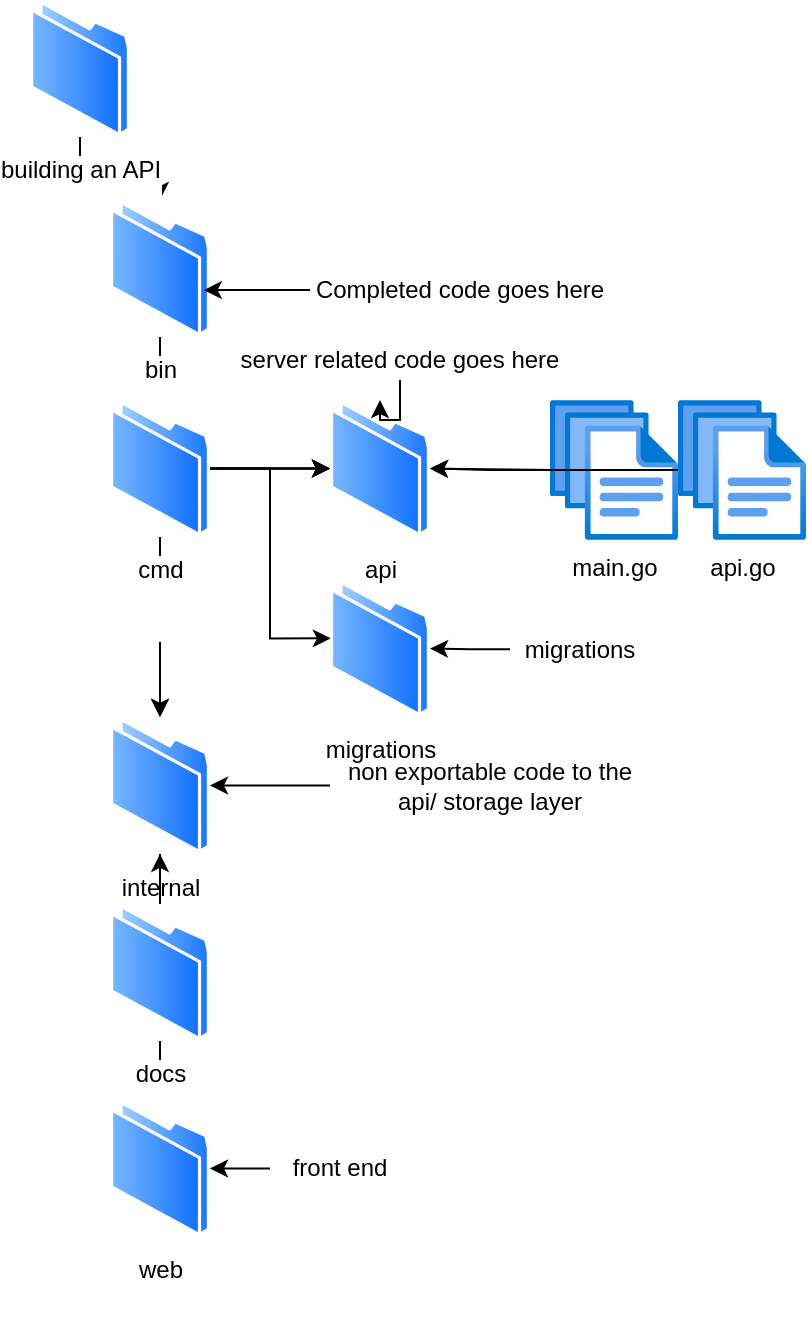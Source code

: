 <mxfile version="24.7.17" pages="2">
  <diagram name="Folder Structure" id="-q-XlPQ6PVLSPzIcJxgi">
    <mxGraphModel dx="1140" dy="703" grid="1" gridSize="10" guides="1" tooltips="1" connect="1" arrows="1" fold="1" page="1" pageScale="1" pageWidth="850" pageHeight="1100" math="0" shadow="0">
      <root>
        <mxCell id="0" />
        <mxCell id="1" parent="0" />
        <mxCell id="nEzbJWzvZHk9MdzEqcwi-3" value="" style="edgeStyle=orthogonalEdgeStyle;rounded=0;orthogonalLoop=1;jettySize=auto;html=1;" edge="1" parent="1" source="nEzbJWzvZHk9MdzEqcwi-1" target="nEzbJWzvZHk9MdzEqcwi-2">
          <mxGeometry relative="1" as="geometry" />
        </mxCell>
        <mxCell id="nEzbJWzvZHk9MdzEqcwi-1" value="building an API&lt;div&gt;&lt;br&gt;&lt;/div&gt;" style="image;aspect=fixed;perimeter=ellipsePerimeter;html=1;align=center;shadow=0;dashed=0;spacingTop=3;image=img/lib/active_directory/folder.svg;" vertex="1" parent="1">
          <mxGeometry x="60" y="30" width="50" height="68.49" as="geometry" />
        </mxCell>
        <mxCell id="nEzbJWzvZHk9MdzEqcwi-5" value="" style="edgeStyle=orthogonalEdgeStyle;rounded=0;orthogonalLoop=1;jettySize=auto;html=1;" edge="1" parent="1" source="nEzbJWzvZHk9MdzEqcwi-2" target="nEzbJWzvZHk9MdzEqcwi-4">
          <mxGeometry relative="1" as="geometry" />
        </mxCell>
        <mxCell id="nEzbJWzvZHk9MdzEqcwi-2" value="&lt;div&gt;bin&lt;/div&gt;&lt;div&gt;&lt;br&gt;&lt;/div&gt;" style="image;aspect=fixed;perimeter=ellipsePerimeter;html=1;align=center;shadow=0;dashed=0;spacingTop=3;image=img/lib/active_directory/folder.svg;" vertex="1" parent="1">
          <mxGeometry x="100" y="130" width="50" height="68.49" as="geometry" />
        </mxCell>
        <mxCell id="nEzbJWzvZHk9MdzEqcwi-7" value="" style="edgeStyle=orthogonalEdgeStyle;rounded=0;orthogonalLoop=1;jettySize=auto;html=1;" edge="1" parent="1" source="nEzbJWzvZHk9MdzEqcwi-4" target="nEzbJWzvZHk9MdzEqcwi-6">
          <mxGeometry relative="1" as="geometry" />
        </mxCell>
        <mxCell id="nEzbJWzvZHk9MdzEqcwi-12" value="" style="edgeStyle=orthogonalEdgeStyle;rounded=0;orthogonalLoop=1;jettySize=auto;html=1;" edge="1" parent="1" source="nEzbJWzvZHk9MdzEqcwi-4" target="nEzbJWzvZHk9MdzEqcwi-6">
          <mxGeometry relative="1" as="geometry" />
        </mxCell>
        <mxCell id="nEzbJWzvZHk9MdzEqcwi-26" value="" style="edgeStyle=orthogonalEdgeStyle;rounded=0;orthogonalLoop=1;jettySize=auto;html=1;" edge="1" parent="1" source="nEzbJWzvZHk9MdzEqcwi-4" target="nEzbJWzvZHk9MdzEqcwi-25">
          <mxGeometry relative="1" as="geometry" />
        </mxCell>
        <mxCell id="nEzbJWzvZHk9MdzEqcwi-27" value="" style="edgeStyle=orthogonalEdgeStyle;rounded=0;orthogonalLoop=1;jettySize=auto;html=1;" edge="1" parent="1" source="nEzbJWzvZHk9MdzEqcwi-4" target="nEzbJWzvZHk9MdzEqcwi-25">
          <mxGeometry relative="1" as="geometry" />
        </mxCell>
        <mxCell id="nEzbJWzvZHk9MdzEqcwi-32" value="" style="edgeStyle=orthogonalEdgeStyle;rounded=0;orthogonalLoop=1;jettySize=auto;html=1;" edge="1" parent="1" source="nEzbJWzvZHk9MdzEqcwi-4" target="nEzbJWzvZHk9MdzEqcwi-25">
          <mxGeometry relative="1" as="geometry" />
        </mxCell>
        <mxCell id="nEzbJWzvZHk9MdzEqcwi-4" value="&lt;div&gt;cmd&lt;/div&gt;&lt;div&gt;&lt;br&gt;&lt;/div&gt;&lt;div&gt;&lt;br&gt;&lt;/div&gt;" style="image;aspect=fixed;perimeter=ellipsePerimeter;html=1;align=center;shadow=0;dashed=0;spacingTop=3;image=img/lib/active_directory/folder.svg;" vertex="1" parent="1">
          <mxGeometry x="100" y="230" width="50" height="68.49" as="geometry" />
        </mxCell>
        <mxCell id="nEzbJWzvZHk9MdzEqcwi-9" value="" style="edgeStyle=orthogonalEdgeStyle;rounded=0;orthogonalLoop=1;jettySize=auto;html=1;" edge="1" parent="1" source="nEzbJWzvZHk9MdzEqcwi-6" target="nEzbJWzvZHk9MdzEqcwi-8">
          <mxGeometry relative="1" as="geometry" />
        </mxCell>
        <mxCell id="nEzbJWzvZHk9MdzEqcwi-13" value="" style="edgeStyle=orthogonalEdgeStyle;rounded=0;orthogonalLoop=1;jettySize=auto;html=1;" edge="1" parent="1" source="nEzbJWzvZHk9MdzEqcwi-6" target="nEzbJWzvZHk9MdzEqcwi-8">
          <mxGeometry relative="1" as="geometry" />
        </mxCell>
        <mxCell id="nEzbJWzvZHk9MdzEqcwi-14" value="" style="edgeStyle=orthogonalEdgeStyle;rounded=0;orthogonalLoop=1;jettySize=auto;html=1;" edge="1" parent="1" source="nEzbJWzvZHk9MdzEqcwi-6" target="nEzbJWzvZHk9MdzEqcwi-8">
          <mxGeometry relative="1" as="geometry" />
        </mxCell>
        <mxCell id="nEzbJWzvZHk9MdzEqcwi-6" value="&lt;div&gt;internal&lt;/div&gt;" style="image;aspect=fixed;perimeter=ellipsePerimeter;html=1;align=center;shadow=0;dashed=0;spacingTop=3;image=img/lib/active_directory/folder.svg;" vertex="1" parent="1">
          <mxGeometry x="100" y="388.49" width="50" height="68.49" as="geometry" />
        </mxCell>
        <mxCell id="nEzbJWzvZHk9MdzEqcwi-11" value="" style="edgeStyle=orthogonalEdgeStyle;rounded=0;orthogonalLoop=1;jettySize=auto;html=1;" edge="1" parent="1" source="nEzbJWzvZHk9MdzEqcwi-8" target="nEzbJWzvZHk9MdzEqcwi-10">
          <mxGeometry relative="1" as="geometry" />
        </mxCell>
        <mxCell id="nEzbJWzvZHk9MdzEqcwi-15" value="" style="edgeStyle=orthogonalEdgeStyle;rounded=0;orthogonalLoop=1;jettySize=auto;html=1;" edge="1" parent="1" source="nEzbJWzvZHk9MdzEqcwi-8" target="nEzbJWzvZHk9MdzEqcwi-6">
          <mxGeometry relative="1" as="geometry" />
        </mxCell>
        <mxCell id="nEzbJWzvZHk9MdzEqcwi-17" value="" style="edgeStyle=orthogonalEdgeStyle;rounded=0;orthogonalLoop=1;jettySize=auto;html=1;" edge="1" parent="1" source="nEzbJWzvZHk9MdzEqcwi-8" target="nEzbJWzvZHk9MdzEqcwi-10">
          <mxGeometry relative="1" as="geometry" />
        </mxCell>
        <mxCell id="nEzbJWzvZHk9MdzEqcwi-8" value="&lt;div&gt;docs&lt;/div&gt;&lt;div&gt;&lt;br&gt;&lt;/div&gt;" style="image;aspect=fixed;perimeter=ellipsePerimeter;html=1;align=center;shadow=0;dashed=0;spacingTop=3;image=img/lib/active_directory/folder.svg;" vertex="1" parent="1">
          <mxGeometry x="100" y="482" width="50" height="68.49" as="geometry" />
        </mxCell>
        <mxCell id="nEzbJWzvZHk9MdzEqcwi-10" value="&lt;div&gt;web&lt;/div&gt;&lt;div&gt;&lt;br&gt;&lt;/div&gt;" style="image;aspect=fixed;perimeter=ellipsePerimeter;html=1;align=center;shadow=0;dashed=0;spacingTop=3;image=img/lib/active_directory/folder.svg;" vertex="1" parent="1">
          <mxGeometry x="100" y="580" width="50" height="68.49" as="geometry" />
        </mxCell>
        <mxCell id="nEzbJWzvZHk9MdzEqcwi-24" value="Completed code goes here" style="text;html=1;align=center;verticalAlign=middle;whiteSpace=wrap;rounded=0;" vertex="1" parent="1">
          <mxGeometry x="200" y="160" width="150" height="30" as="geometry" />
        </mxCell>
        <mxCell id="nEzbJWzvZHk9MdzEqcwi-25" value="api" style="image;aspect=fixed;perimeter=ellipsePerimeter;html=1;align=center;shadow=0;dashed=0;spacingTop=3;image=img/lib/active_directory/folder.svg;" vertex="1" parent="1">
          <mxGeometry x="210" y="230" width="50" height="68.49" as="geometry" />
        </mxCell>
        <mxCell id="nEzbJWzvZHk9MdzEqcwi-33" value="migrations" style="image;aspect=fixed;perimeter=ellipsePerimeter;html=1;align=center;shadow=0;dashed=0;spacingTop=3;image=img/lib/active_directory/folder.svg;" vertex="1" parent="1">
          <mxGeometry x="210" y="320" width="50" height="68.49" as="geometry" />
        </mxCell>
        <mxCell id="nEzbJWzvZHk9MdzEqcwi-35" style="edgeStyle=orthogonalEdgeStyle;rounded=0;orthogonalLoop=1;jettySize=auto;html=1;entryX=0.008;entryY=0.426;entryDx=0;entryDy=0;entryPerimeter=0;" edge="1" parent="1" source="nEzbJWzvZHk9MdzEqcwi-4" target="nEzbJWzvZHk9MdzEqcwi-33">
          <mxGeometry relative="1" as="geometry" />
        </mxCell>
        <mxCell id="nEzbJWzvZHk9MdzEqcwi-49" style="edgeStyle=orthogonalEdgeStyle;rounded=0;orthogonalLoop=1;jettySize=auto;html=1;" edge="1" parent="1" source="nEzbJWzvZHk9MdzEqcwi-36" target="nEzbJWzvZHk9MdzEqcwi-25">
          <mxGeometry relative="1" as="geometry" />
        </mxCell>
        <mxCell id="nEzbJWzvZHk9MdzEqcwi-36" value="server related code goes here" style="text;html=1;align=center;verticalAlign=middle;whiteSpace=wrap;rounded=0;" vertex="1" parent="1">
          <mxGeometry x="160" y="200" width="170" height="20" as="geometry" />
        </mxCell>
        <mxCell id="nEzbJWzvZHk9MdzEqcwi-40" style="edgeStyle=orthogonalEdgeStyle;rounded=0;orthogonalLoop=1;jettySize=auto;html=1;entryX=1;entryY=0.5;entryDx=0;entryDy=0;" edge="1" parent="1" source="nEzbJWzvZHk9MdzEqcwi-37" target="nEzbJWzvZHk9MdzEqcwi-33">
          <mxGeometry relative="1" as="geometry" />
        </mxCell>
        <mxCell id="nEzbJWzvZHk9MdzEqcwi-37" value="migrations" style="text;html=1;align=center;verticalAlign=middle;whiteSpace=wrap;rounded=0;" vertex="1" parent="1">
          <mxGeometry x="300" y="340" width="70" height="29.25" as="geometry" />
        </mxCell>
        <mxCell id="nEzbJWzvZHk9MdzEqcwi-39" style="edgeStyle=orthogonalEdgeStyle;rounded=0;orthogonalLoop=1;jettySize=auto;html=1;entryX=1;entryY=0.5;entryDx=0;entryDy=0;" edge="1" parent="1" source="nEzbJWzvZHk9MdzEqcwi-38" target="nEzbJWzvZHk9MdzEqcwi-6">
          <mxGeometry relative="1" as="geometry" />
        </mxCell>
        <mxCell id="nEzbJWzvZHk9MdzEqcwi-38" value="non exportable code to the api/ storage layer" style="text;html=1;align=center;verticalAlign=middle;whiteSpace=wrap;rounded=0;" vertex="1" parent="1">
          <mxGeometry x="210" y="408.87" width="160" height="27.74" as="geometry" />
        </mxCell>
        <mxCell id="nEzbJWzvZHk9MdzEqcwi-42" style="edgeStyle=orthogonalEdgeStyle;rounded=0;orthogonalLoop=1;jettySize=auto;html=1;entryX=0.938;entryY=0.658;entryDx=0;entryDy=0;entryPerimeter=0;" edge="1" parent="1" source="nEzbJWzvZHk9MdzEqcwi-24" target="nEzbJWzvZHk9MdzEqcwi-2">
          <mxGeometry relative="1" as="geometry" />
        </mxCell>
        <mxCell id="nEzbJWzvZHk9MdzEqcwi-44" style="edgeStyle=orthogonalEdgeStyle;rounded=0;orthogonalLoop=1;jettySize=auto;html=1;entryX=1;entryY=0.5;entryDx=0;entryDy=0;" edge="1" parent="1" source="nEzbJWzvZHk9MdzEqcwi-43" target="nEzbJWzvZHk9MdzEqcwi-10">
          <mxGeometry relative="1" as="geometry" />
        </mxCell>
        <mxCell id="nEzbJWzvZHk9MdzEqcwi-43" value="front end" style="text;html=1;align=center;verticalAlign=middle;whiteSpace=wrap;rounded=0;" vertex="1" parent="1">
          <mxGeometry x="180" y="600.37" width="70" height="27.74" as="geometry" />
        </mxCell>
        <mxCell id="nEzbJWzvZHk9MdzEqcwi-47" style="edgeStyle=orthogonalEdgeStyle;rounded=0;orthogonalLoop=1;jettySize=auto;html=1;entryX=1;entryY=0.5;entryDx=0;entryDy=0;" edge="1" parent="1" source="nEzbJWzvZHk9MdzEqcwi-45" target="nEzbJWzvZHk9MdzEqcwi-25">
          <mxGeometry relative="1" as="geometry" />
        </mxCell>
        <mxCell id="nEzbJWzvZHk9MdzEqcwi-45" value="main.go" style="image;aspect=fixed;html=1;points=[];align=center;fontSize=12;image=img/lib/azure2/general/Files.svg;" vertex="1" parent="1">
          <mxGeometry x="320" y="230" width="64" height="70" as="geometry" />
        </mxCell>
        <mxCell id="nEzbJWzvZHk9MdzEqcwi-48" style="edgeStyle=orthogonalEdgeStyle;rounded=0;orthogonalLoop=1;jettySize=auto;html=1;entryX=1;entryY=0.5;entryDx=0;entryDy=0;" edge="1" parent="1" source="nEzbJWzvZHk9MdzEqcwi-46" target="nEzbJWzvZHk9MdzEqcwi-25">
          <mxGeometry relative="1" as="geometry" />
        </mxCell>
        <mxCell id="nEzbJWzvZHk9MdzEqcwi-46" value="api.go" style="image;aspect=fixed;html=1;points=[];align=center;fontSize=12;image=img/lib/azure2/general/Files.svg;" vertex="1" parent="1">
          <mxGeometry x="384" y="230" width="64" height="70" as="geometry" />
        </mxCell>
      </root>
    </mxGraphModel>
  </diagram>
  <diagram id="4XexfU_64trI2qc1h1NJ" name="Api">
    <mxGraphModel dx="1026" dy="633" grid="1" gridSize="10" guides="1" tooltips="1" connect="1" arrows="1" fold="1" page="1" pageScale="1" pageWidth="850" pageHeight="1100" math="0" shadow="0">
      <root>
        <mxCell id="0" />
        <mxCell id="1" parent="0" />
        <mxCell id="6HUgEMynDtbY6SAA1syD-1" value="package&lt;div&gt;main&lt;/div&gt;&lt;div&gt;&lt;br&gt;&lt;/div&gt;" style="shape=folder;fontStyle=1;spacingTop=10;tabWidth=40;tabHeight=14;tabPosition=left;html=1;whiteSpace=wrap;" vertex="1" parent="1">
          <mxGeometry x="70" y="10" width="700" height="70" as="geometry" />
        </mxCell>
        <mxCell id="6HUgEMynDtbY6SAA1syD-2" value="&lt;p style=&quot;margin:0px;margin-top:4px;text-align:center;text-decoration:underline;&quot;&gt;&lt;b&gt;application:struct&lt;/b&gt;&lt;/p&gt;&lt;hr size=&quot;1&quot; style=&quot;border-style:solid;&quot;&gt;&lt;p style=&quot;margin:0px;margin-left:8px;&quot;&gt;config = config&lt;br&gt;field2 = value2&lt;br&gt;field3 = value3&lt;/p&gt;" style="verticalAlign=top;align=left;overflow=fill;html=1;whiteSpace=wrap;" vertex="1" parent="1">
          <mxGeometry x="40" y="130" width="160" height="90" as="geometry" />
        </mxCell>
        <mxCell id="6HUgEMynDtbY6SAA1syD-13" style="edgeStyle=orthogonalEdgeStyle;rounded=0;orthogonalLoop=1;jettySize=auto;html=1;" edge="1" parent="1" source="6HUgEMynDtbY6SAA1syD-3" target="6HUgEMynDtbY6SAA1syD-2">
          <mxGeometry relative="1" as="geometry" />
        </mxCell>
        <mxCell id="6HUgEMynDtbY6SAA1syD-3" value="&lt;p style=&quot;margin:0px;margin-top:4px;text-align:center;text-decoration:underline;&quot;&gt;&lt;b&gt;Config:Struct&lt;/b&gt;&lt;/p&gt;&lt;hr size=&quot;1&quot; style=&quot;border-style:solid;&quot;&gt;&lt;p style=&quot;margin:0px;margin-left:8px;&quot;&gt;port = &quot;string&quot; eg &quot;:8080&quot;&lt;br&gt;field2 = value2&lt;br&gt;field3 = value3&lt;/p&gt;" style="verticalAlign=top;align=left;overflow=fill;html=1;whiteSpace=wrap;" vertex="1" parent="1">
          <mxGeometry x="360" y="130" width="160" height="90" as="geometry" />
        </mxCell>
        <mxCell id="6HUgEMynDtbY6SAA1syD-5" value="API" style="text;strokeColor=none;fillColor=none;html=1;fontSize=24;fontStyle=1;verticalAlign=middle;align=center;" vertex="1" parent="1">
          <mxGeometry x="150" y="90" width="100" height="40" as="geometry" />
        </mxCell>
        <mxCell id="6HUgEMynDtbY6SAA1syD-6" value="Main" style="text;strokeColor=none;fillColor=none;html=1;fontSize=24;fontStyle=1;verticalAlign=middle;align=center;" vertex="1" parent="1">
          <mxGeometry x="630" y="90" width="100" height="40" as="geometry" />
        </mxCell>
        <mxCell id="6HUgEMynDtbY6SAA1syD-7" value="" style="line;strokeWidth=2;direction=south;html=1;" vertex="1" parent="1">
          <mxGeometry x="550" y="120" width="10" height="980" as="geometry" />
        </mxCell>
        <mxCell id="6HUgEMynDtbY6SAA1syD-15" style="edgeStyle=orthogonalEdgeStyle;rounded=0;orthogonalLoop=1;jettySize=auto;html=1;entryX=1;entryY=0.5;entryDx=0;entryDy=0;" edge="1" parent="1" source="6HUgEMynDtbY6SAA1syD-9" target="6HUgEMynDtbY6SAA1syD-14">
          <mxGeometry relative="1" as="geometry" />
        </mxCell>
        <mxCell id="6HUgEMynDtbY6SAA1syD-9" value="&lt;p style=&quot;margin:0px;margin-top:4px;text-align:center;&quot;&gt;&lt;i&gt;fn mount(&lt;b&gt;) mux&lt;/b&gt;&lt;/i&gt;&lt;/p&gt;&lt;hr size=&quot;1&quot; style=&quot;border-style:solid;&quot;&gt;&lt;p style=&quot;margin:0px;margin-left:4px;&quot;&gt;+ inst mux&lt;/p&gt;&lt;p style=&quot;margin:0px;margin-left:4px;&quot;&gt;+ middlewares&lt;br&gt;+ group handlers&lt;/p&gt;&lt;hr size=&quot;1&quot; style=&quot;border-style:solid;&quot;&gt;&lt;p style=&quot;margin:0px;margin-left:4px;&quot;&gt;&lt;br&gt;&lt;/p&gt;" style="verticalAlign=top;align=left;overflow=fill;html=1;whiteSpace=wrap;" vertex="1" parent="1">
          <mxGeometry x="270" y="260" width="160" height="80" as="geometry" />
        </mxCell>
        <mxCell id="6HUgEMynDtbY6SAA1syD-11" value="&lt;b&gt;Properties&lt;/b&gt;" style="text;html=1;align=center;verticalAlign=middle;whiteSpace=wrap;rounded=0;" vertex="1" parent="1">
          <mxGeometry x="410" y="100" width="60" height="30" as="geometry" />
        </mxCell>
        <mxCell id="6HUgEMynDtbY6SAA1syD-14" value="&lt;p style=&quot;margin:0px;margin-top:4px;text-align:center;&quot;&gt;&lt;i&gt;fn &lt;b&gt;run(mux http.mux) error&lt;/b&gt;&lt;/i&gt;&lt;/p&gt;&lt;hr size=&quot;1&quot; style=&quot;border-style:solid;&quot;&gt;&lt;p style=&quot;margin:0px;margin-left:4px;&quot;&gt;+ call mount&lt;br&gt;+ spin up a new http server&lt;/p&gt;&lt;hr size=&quot;1&quot; style=&quot;border-style:solid;&quot;&gt;&lt;p style=&quot;margin:0px;margin-left:4px;&quot;&gt;&lt;br&gt;&lt;/p&gt;" style="verticalAlign=top;align=left;overflow=fill;html=1;whiteSpace=wrap;" vertex="1" parent="1">
          <mxGeometry x="40" y="260" width="160" height="80" as="geometry" />
        </mxCell>
        <mxCell id="6HUgEMynDtbY6SAA1syD-16" value="Recievers" style="text;html=1;align=center;verticalAlign=middle;whiteSpace=wrap;rounded=0;fillColor=#dae8fc;strokeColor=#6c8ebf;" vertex="1" parent="1">
          <mxGeometry x="250" y="220" width="60" height="30" as="geometry" />
        </mxCell>
        <mxCell id="6HUgEMynDtbY6SAA1syD-17" value="&lt;p style=&quot;margin:0px;margin-top:4px;text-align:center;&quot;&gt;&lt;i&gt;fn mount(&lt;b&gt;) mux&lt;/b&gt;&lt;/i&gt;&lt;/p&gt;&lt;hr size=&quot;1&quot; style=&quot;border-style:solid;&quot;&gt;&lt;p style=&quot;margin:0px;margin-left:4px;&quot;&gt;+ inst mux&lt;/p&gt;&lt;p style=&quot;margin:0px;margin-left:4px;&quot;&gt;+ middlewares&lt;br&gt;+ group handlers&lt;/p&gt;&lt;hr size=&quot;1&quot; style=&quot;border-style:solid;&quot;&gt;&lt;p style=&quot;margin:0px;margin-left:4px;&quot;&gt;&lt;br&gt;&lt;/p&gt;" style="verticalAlign=top;align=left;overflow=fill;html=1;whiteSpace=wrap;" vertex="1" parent="1">
          <mxGeometry x="40" y="720" width="160" height="80" as="geometry" />
        </mxCell>
        <mxCell id="6HUgEMynDtbY6SAA1syD-19" value="" style="endArrow=none;html=1;rounded=0;entryX=0.57;entryY=0.6;entryDx=0;entryDy=0;entryPerimeter=0;" edge="1" parent="1" target="6HUgEMynDtbY6SAA1syD-7">
          <mxGeometry width="50" height="50" relative="1" as="geometry">
            <mxPoint y="680" as="sourcePoint" />
            <mxPoint x="440" y="470" as="targetPoint" />
          </mxGeometry>
        </mxCell>
        <mxCell id="6HUgEMynDtbY6SAA1syD-20" value="Handlers.go" style="text;align=center;fontStyle=1;verticalAlign=middle;spacingLeft=3;spacingRight=3;strokeColor=none;rotatable=0;points=[[0,0.5],[1,0.5]];portConstraint=eastwest;html=1;" vertex="1" parent="1">
          <mxGeometry x="250" y="680" width="80" height="26" as="geometry" />
        </mxCell>
      </root>
    </mxGraphModel>
  </diagram>
</mxfile>
